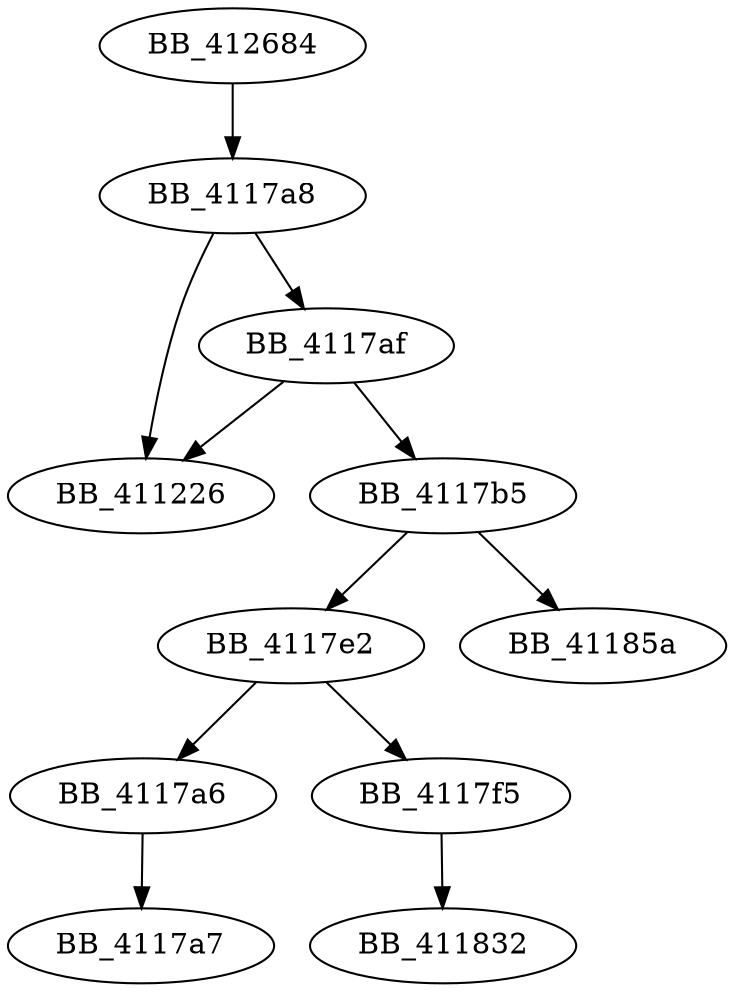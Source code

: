 DiGraph sub_412684{
BB_4117a6->BB_4117a7
BB_4117a8->BB_411226
BB_4117a8->BB_4117af
BB_4117af->BB_411226
BB_4117af->BB_4117b5
BB_4117b5->BB_4117e2
BB_4117b5->BB_41185a
BB_4117e2->BB_4117a6
BB_4117e2->BB_4117f5
BB_4117f5->BB_411832
BB_412684->BB_4117a8
}
